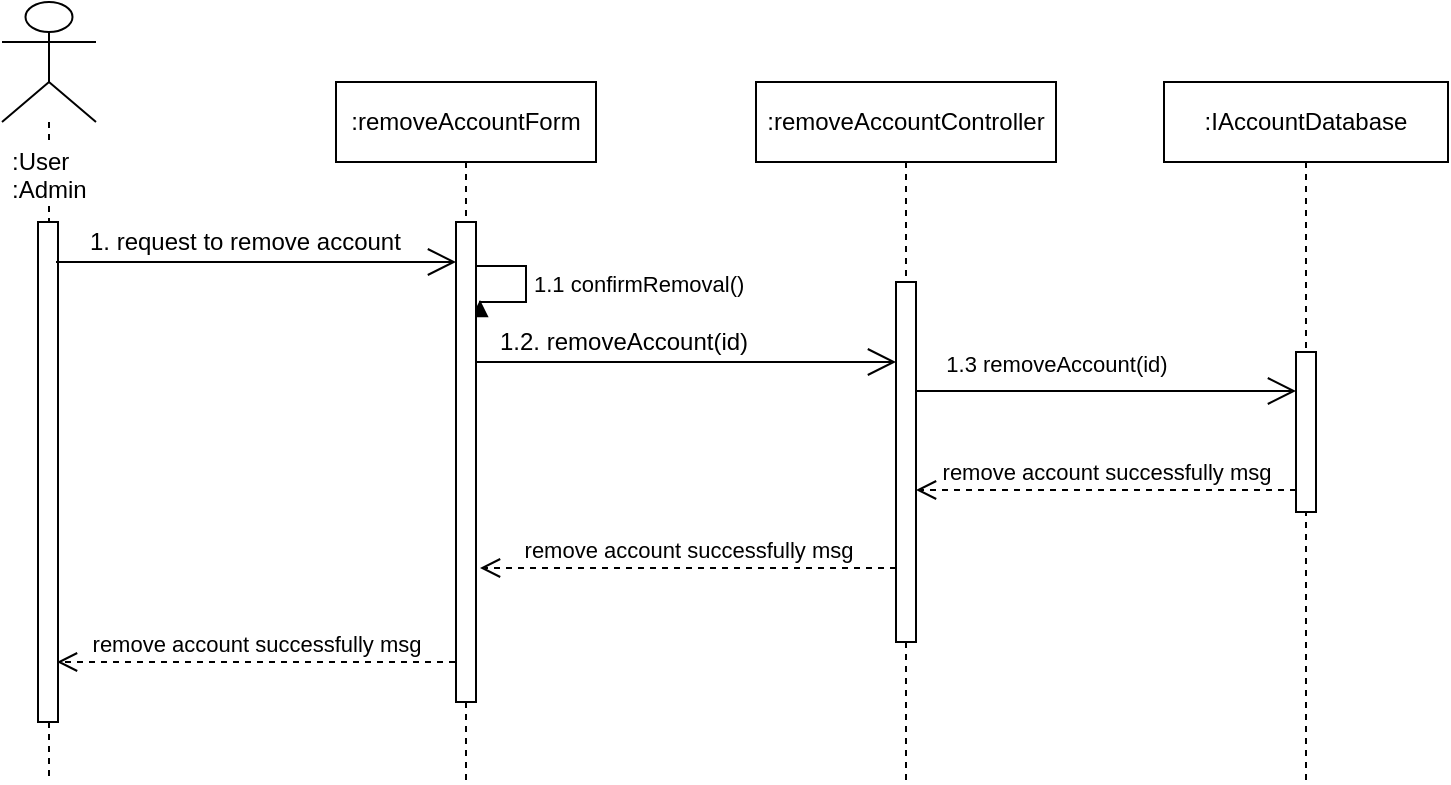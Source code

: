 <mxfile version="12.2.7" type="google" pages="1"><diagram id="9VVV0wmlApFZpibhe6T6" name="Page-1"><mxGraphModel dx="972" dy="534" grid="1" gridSize="10" guides="1" tooltips="1" connect="1" arrows="1" fold="1" page="1" pageScale="1" pageWidth="850" pageHeight="1100" math="0" shadow="0"><root><mxCell id="0"/><mxCell id="1" parent="0"/><mxCell id="3uBPON6Z8M19GrYoBbRV-49" value="&lt;span style=&quot;text-align: left&quot;&gt;&lt;span style=&quot;white-space: nowrap&quot;&gt;:removeAccountController&lt;/span&gt;&lt;/span&gt;" style="shape=umlLifeline;perimeter=lifelinePerimeter;whiteSpace=wrap;html=1;container=1;collapsible=0;recursiveResize=0;outlineConnect=0;" parent="1" vertex="1"><mxGeometry x="510" y="80" width="150" height="350" as="geometry"/></mxCell><mxCell id="3uBPON6Z8M19GrYoBbRV-45" value="&lt;span style=&quot;text-align: left&quot;&gt;&lt;span style=&quot;white-space: nowrap&quot;&gt;:removeAccountForm&lt;/span&gt;&lt;/span&gt;" style="shape=umlLifeline;perimeter=lifelinePerimeter;whiteSpace=wrap;html=1;container=1;collapsible=0;recursiveResize=0;outlineConnect=0;" parent="1" vertex="1"><mxGeometry x="300" y="80" width="130" height="350" as="geometry"/></mxCell><mxCell id="3uBPON6Z8M19GrYoBbRV-28" value="" style="shape=umlLifeline;participant=umlActor;perimeter=lifelinePerimeter;whiteSpace=wrap;html=1;container=1;collapsible=0;recursiveResize=0;verticalAlign=top;spacingTop=36;labelBackgroundColor=#ffffff;outlineConnect=0;size=60;" parent="1" vertex="1"><mxGeometry x="133" y="40" width="47" height="390" as="geometry"/></mxCell><mxCell id="3uBPON6Z8M19GrYoBbRV-29" value="" style="html=1;points=[];perimeter=orthogonalPerimeter;" parent="3uBPON6Z8M19GrYoBbRV-28" vertex="1"><mxGeometry x="18" y="110" width="10" height="250" as="geometry"/></mxCell><mxCell id="3uBPON6Z8M19GrYoBbRV-30" value=":User&lt;br&gt;:Admin" style="text;html=1;resizable=0;points=[];autosize=1;align=left;verticalAlign=top;spacingTop=-4;fillColor=#ffffff;" parent="3uBPON6Z8M19GrYoBbRV-28" vertex="1"><mxGeometry x="3" y="70" width="50" height="30" as="geometry"/></mxCell><mxCell id="3uBPON6Z8M19GrYoBbRV-33" value="" style="endArrow=open;endFill=1;endSize=12;html=1;" parent="1" edge="1"><mxGeometry width="160" relative="1" as="geometry"><mxPoint x="160" y="170" as="sourcePoint"/><mxPoint x="360" y="170" as="targetPoint"/></mxGeometry></mxCell><mxCell id="3uBPON6Z8M19GrYoBbRV-34" value="1.1 confirmRemoval()" style="edgeStyle=orthogonalEdgeStyle;html=1;align=left;spacingLeft=2;endArrow=block;rounded=0;" parent="1" edge="1"><mxGeometry relative="1" as="geometry"><mxPoint x="370" y="172" as="sourcePoint"/><Array as="points"><mxPoint x="395" y="172"/><mxPoint x="395" y="190"/></Array><mxPoint x="372" y="189" as="targetPoint"/></mxGeometry></mxCell><mxCell id="3uBPON6Z8M19GrYoBbRV-35" value="" style="endArrow=open;endFill=1;endSize=12;html=1;" parent="1" edge="1"><mxGeometry width="160" relative="1" as="geometry"><mxPoint x="370" y="220" as="sourcePoint"/><mxPoint x="580" y="220" as="targetPoint"/></mxGeometry></mxCell><mxCell id="3uBPON6Z8M19GrYoBbRV-36" value="remove account successfully msg" style="html=1;verticalAlign=bottom;endArrow=open;dashed=1;endSize=8;exitX=0;exitY=0.9;exitDx=0;exitDy=0;exitPerimeter=0;" parent="1" edge="1"><mxGeometry relative="1" as="geometry"><mxPoint x="580" y="323" as="sourcePoint"/><mxPoint x="372" y="323" as="targetPoint"/></mxGeometry></mxCell><mxCell id="3uBPON6Z8M19GrYoBbRV-37" value="remove account successfully msg" style="html=1;verticalAlign=bottom;endArrow=open;dashed=1;endSize=8;" parent="1" edge="1"><mxGeometry relative="1" as="geometry"><mxPoint x="359.5" y="370" as="sourcePoint"/><mxPoint x="160.5" y="370" as="targetPoint"/></mxGeometry></mxCell><mxCell id="3uBPON6Z8M19GrYoBbRV-38" value="1. request to remove account" style="text;html=1;resizable=0;points=[];autosize=1;align=left;verticalAlign=top;spacingTop=-4;" parent="1" vertex="1"><mxGeometry x="175" y="150" width="170" height="10" as="geometry"/></mxCell><mxCell id="3uBPON6Z8M19GrYoBbRV-39" value="1.2. removeAccount(id)" style="text;html=1;resizable=0;points=[];autosize=1;align=left;verticalAlign=top;spacingTop=-4;" parent="1" vertex="1"><mxGeometry x="380" y="200" width="140" height="10" as="geometry"/></mxCell><mxCell id="3uBPON6Z8M19GrYoBbRV-42" value="" style="html=1;points=[];perimeter=orthogonalPerimeter;" parent="1" vertex="1"><mxGeometry x="360" y="150" width="10" height="240" as="geometry"/></mxCell><mxCell id="3uBPON6Z8M19GrYoBbRV-44" value="remove account successfully msg" style="html=1;verticalAlign=bottom;endArrow=open;dashed=1;endSize=8;" parent="1" edge="1"><mxGeometry relative="1" as="geometry"><mxPoint x="780" y="284" as="sourcePoint"/><mxPoint x="590" y="284" as="targetPoint"/></mxGeometry></mxCell><mxCell id="3uBPON6Z8M19GrYoBbRV-48" value="" style="html=1;points=[];perimeter=orthogonalPerimeter;" parent="1" vertex="1"><mxGeometry x="580" y="180" width="10" height="180" as="geometry"/></mxCell><mxCell id="3uBPON6Z8M19GrYoBbRV-50" value="&lt;span style=&quot;text-align: left&quot;&gt;&lt;span style=&quot;white-space: nowrap&quot;&gt;:IAccountDatabase&lt;/span&gt;&lt;/span&gt;" style="shape=umlLifeline;perimeter=lifelinePerimeter;whiteSpace=wrap;html=1;container=1;collapsible=0;recursiveResize=0;outlineConnect=0;" parent="1" vertex="1"><mxGeometry x="714" y="80" width="142" height="350" as="geometry"/></mxCell><mxCell id="3uBPON6Z8M19GrYoBbRV-51" value="" style="html=1;points=[];perimeter=orthogonalPerimeter;" parent="1" vertex="1"><mxGeometry x="780" y="215" width="10" height="80" as="geometry"/></mxCell><mxCell id="3uBPON6Z8M19GrYoBbRV-52" value="1.3 removeAccount(id)" style="endArrow=open;endFill=1;endSize=12;html=1;" parent="1" target="3uBPON6Z8M19GrYoBbRV-51" edge="1"><mxGeometry x="-0.263" y="15" width="160" relative="1" as="geometry"><mxPoint x="590" y="234.5" as="sourcePoint"/><mxPoint x="785" y="234.5" as="targetPoint"/><mxPoint y="1" as="offset"/></mxGeometry></mxCell></root></mxGraphModel></diagram></mxfile>